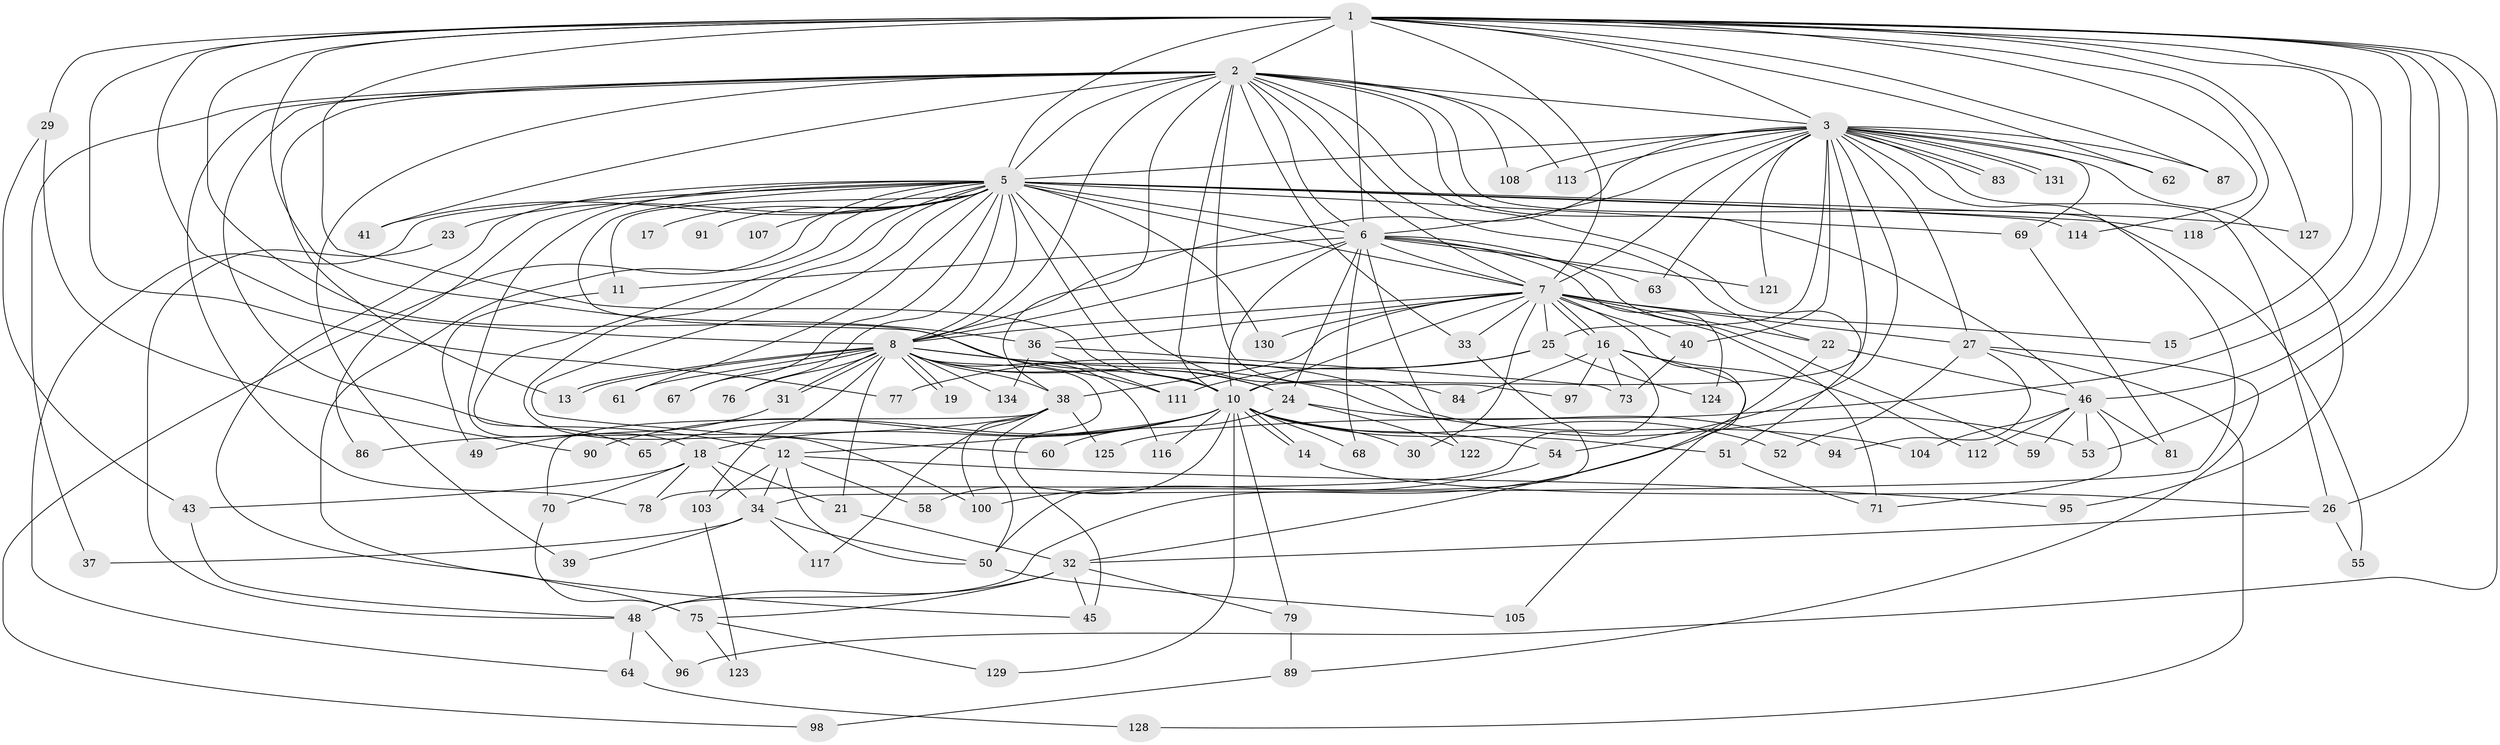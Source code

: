 // Generated by graph-tools (version 1.1) at 2025/51/02/27/25 19:51:42]
// undirected, 103 vertices, 232 edges
graph export_dot {
graph [start="1"]
  node [color=gray90,style=filled];
  1 [super="+4"];
  2 [super="+72"];
  3 [super="+109"];
  5 [super="+9"];
  6 [super="+102"];
  7 [super="+47"];
  8 [super="+99"];
  10 [super="+20"];
  11;
  12 [super="+126"];
  13 [super="+35"];
  14 [super="+44"];
  15;
  16 [super="+120"];
  17;
  18 [super="+80"];
  19;
  21;
  22 [super="+92"];
  23;
  24 [super="+85"];
  25 [super="+115"];
  26 [super="+28"];
  27 [super="+88"];
  29;
  30;
  31;
  32 [super="+56"];
  33;
  34 [super="+110"];
  36 [super="+93"];
  37;
  38 [super="+42"];
  39;
  40 [super="+133"];
  41;
  43 [super="+119"];
  45 [super="+82"];
  46 [super="+74"];
  48 [super="+106"];
  49;
  50 [super="+57"];
  51;
  52;
  53 [super="+66"];
  54 [super="+101"];
  55;
  58;
  59;
  60;
  61;
  62;
  63;
  64;
  65;
  67;
  68;
  69;
  70;
  71;
  73;
  75 [super="+132"];
  76;
  77;
  78;
  79;
  81;
  83;
  84;
  86;
  87;
  89;
  90;
  91;
  94;
  95;
  96;
  97;
  98;
  100;
  103;
  104;
  105;
  107;
  108;
  111;
  112;
  113;
  114;
  116;
  117;
  118;
  121;
  122;
  123;
  124;
  125;
  127;
  128;
  129;
  130;
  131;
  134;
  1 -- 2 [weight=2];
  1 -- 3 [weight=2];
  1 -- 5 [weight=4];
  1 -- 6 [weight=2];
  1 -- 7 [weight=2];
  1 -- 8 [weight=2];
  1 -- 10 [weight=2];
  1 -- 24;
  1 -- 29 [weight=2];
  1 -- 46;
  1 -- 62;
  1 -- 87;
  1 -- 96;
  1 -- 127;
  1 -- 77;
  1 -- 15;
  1 -- 26;
  1 -- 36;
  1 -- 114;
  1 -- 118;
  1 -- 125;
  1 -- 53;
  2 -- 3;
  2 -- 5 [weight=2];
  2 -- 6;
  2 -- 7;
  2 -- 8;
  2 -- 10 [weight=2];
  2 -- 22;
  2 -- 33;
  2 -- 37;
  2 -- 38;
  2 -- 39;
  2 -- 41;
  2 -- 46;
  2 -- 51;
  2 -- 55;
  2 -- 65;
  2 -- 78;
  2 -- 97;
  2 -- 108;
  2 -- 113;
  2 -- 13;
  3 -- 5 [weight=3];
  3 -- 6;
  3 -- 7;
  3 -- 8;
  3 -- 10 [weight=2];
  3 -- 25;
  3 -- 27 [weight=2];
  3 -- 34;
  3 -- 40;
  3 -- 54;
  3 -- 62;
  3 -- 63;
  3 -- 69;
  3 -- 83;
  3 -- 83;
  3 -- 87;
  3 -- 95;
  3 -- 108;
  3 -- 113;
  3 -- 121;
  3 -- 131;
  3 -- 131;
  3 -- 26;
  5 -- 6 [weight=2];
  5 -- 7 [weight=2];
  5 -- 8 [weight=2];
  5 -- 10 [weight=2];
  5 -- 11;
  5 -- 12;
  5 -- 17 [weight=2];
  5 -- 23 [weight=2];
  5 -- 61;
  5 -- 64;
  5 -- 69;
  5 -- 75;
  5 -- 76;
  5 -- 84;
  5 -- 91 [weight=2];
  5 -- 100;
  5 -- 107 [weight=2];
  5 -- 111;
  5 -- 118;
  5 -- 127;
  5 -- 130;
  5 -- 67;
  5 -- 18;
  5 -- 86;
  5 -- 98;
  5 -- 41;
  5 -- 45;
  5 -- 114;
  5 -- 60;
  6 -- 7;
  6 -- 8;
  6 -- 10;
  6 -- 11;
  6 -- 59;
  6 -- 63;
  6 -- 68;
  6 -- 122;
  6 -- 124;
  6 -- 24;
  6 -- 121;
  7 -- 8;
  7 -- 10;
  7 -- 15;
  7 -- 16;
  7 -- 16;
  7 -- 22;
  7 -- 25;
  7 -- 27 [weight=2];
  7 -- 30;
  7 -- 33;
  7 -- 36;
  7 -- 38;
  7 -- 40 [weight=2];
  7 -- 71;
  7 -- 130;
  7 -- 32;
  8 -- 10;
  8 -- 13;
  8 -- 13;
  8 -- 19;
  8 -- 19;
  8 -- 21;
  8 -- 24 [weight=2];
  8 -- 31;
  8 -- 31;
  8 -- 45 [weight=2];
  8 -- 53;
  8 -- 61;
  8 -- 67;
  8 -- 76;
  8 -- 103;
  8 -- 104;
  8 -- 116;
  8 -- 134;
  8 -- 38;
  10 -- 12;
  10 -- 14 [weight=2];
  10 -- 14;
  10 -- 18 [weight=2];
  10 -- 30;
  10 -- 51;
  10 -- 52;
  10 -- 54;
  10 -- 58;
  10 -- 65;
  10 -- 68;
  10 -- 79;
  10 -- 90;
  10 -- 116;
  10 -- 129;
  11 -- 49;
  12 -- 58;
  12 -- 95;
  12 -- 103;
  12 -- 50;
  12 -- 34;
  14 -- 26;
  16 -- 73;
  16 -- 84;
  16 -- 97;
  16 -- 105;
  16 -- 112;
  16 -- 78;
  18 -- 21;
  18 -- 34;
  18 -- 43;
  18 -- 70;
  18 -- 78;
  21 -- 32;
  22 -- 48;
  22 -- 46;
  23 -- 48;
  24 -- 60;
  24 -- 94;
  24 -- 122;
  25 -- 77;
  25 -- 124;
  25 -- 111;
  26 -- 32;
  26 -- 55;
  27 -- 52;
  27 -- 89;
  27 -- 128;
  27 -- 94;
  29 -- 43;
  29 -- 90;
  31 -- 49;
  32 -- 79;
  32 -- 75;
  32 -- 45;
  32 -- 48;
  33 -- 50;
  34 -- 37;
  34 -- 39;
  34 -- 117;
  34 -- 50;
  36 -- 111;
  36 -- 73;
  36 -- 134;
  38 -- 50;
  38 -- 70;
  38 -- 86;
  38 -- 100;
  38 -- 117;
  38 -- 125;
  40 -- 73;
  43 -- 48;
  46 -- 53;
  46 -- 59;
  46 -- 81;
  46 -- 112;
  46 -- 104;
  46 -- 71;
  48 -- 64;
  48 -- 96;
  50 -- 105;
  51 -- 71;
  54 -- 100;
  64 -- 128;
  69 -- 81;
  70 -- 75;
  75 -- 123;
  75 -- 129;
  79 -- 89;
  89 -- 98;
  103 -- 123;
}
